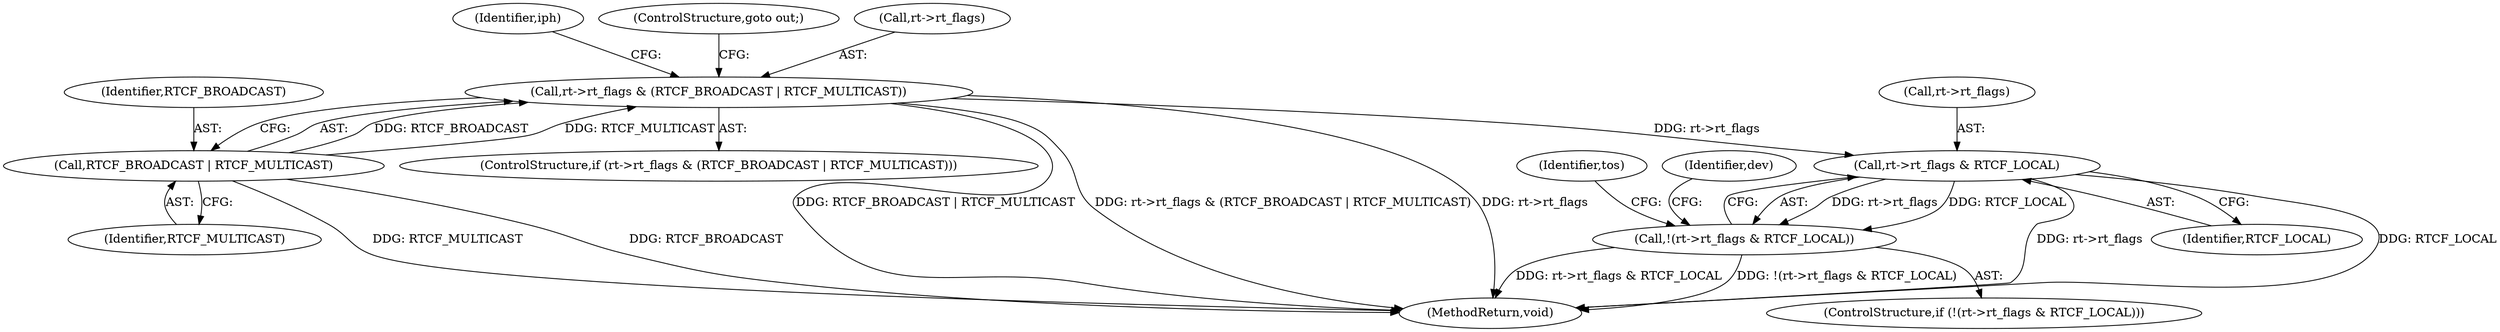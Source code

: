 digraph "0_linux_f6d8bd051c391c1c0458a30b2a7abcd939329259_13@pointer" {
"1000240" [label="(Call,rt->rt_flags & RTCF_LOCAL)"];
"1000174" [label="(Call,rt->rt_flags & (RTCF_BROADCAST | RTCF_MULTICAST))"];
"1000178" [label="(Call,RTCF_BROADCAST | RTCF_MULTICAST)"];
"1000239" [label="(Call,!(rt->rt_flags & RTCF_LOCAL))"];
"1000281" [label="(Identifier,tos)"];
"1000239" [label="(Call,!(rt->rt_flags & RTCF_LOCAL))"];
"1000241" [label="(Call,rt->rt_flags)"];
"1000178" [label="(Call,RTCF_BROADCAST | RTCF_MULTICAST)"];
"1000174" [label="(Call,rt->rt_flags & (RTCF_BROADCAST | RTCF_MULTICAST))"];
"1000185" [label="(Identifier,iph)"];
"1000180" [label="(Identifier,RTCF_MULTICAST)"];
"1000240" [label="(Call,rt->rt_flags & RTCF_LOCAL)"];
"1000181" [label="(ControlStructure,goto out;)"];
"1000238" [label="(ControlStructure,if (!(rt->rt_flags & RTCF_LOCAL)))"];
"1000173" [label="(ControlStructure,if (rt->rt_flags & (RTCF_BROADCAST | RTCF_MULTICAST)))"];
"1000248" [label="(Identifier,dev)"];
"1000179" [label="(Identifier,RTCF_BROADCAST)"];
"1000175" [label="(Call,rt->rt_flags)"];
"1000475" [label="(MethodReturn,void)"];
"1000244" [label="(Identifier,RTCF_LOCAL)"];
"1000240" -> "1000239"  [label="AST: "];
"1000240" -> "1000244"  [label="CFG: "];
"1000241" -> "1000240"  [label="AST: "];
"1000244" -> "1000240"  [label="AST: "];
"1000239" -> "1000240"  [label="CFG: "];
"1000240" -> "1000475"  [label="DDG: RTCF_LOCAL"];
"1000240" -> "1000475"  [label="DDG: rt->rt_flags"];
"1000240" -> "1000239"  [label="DDG: rt->rt_flags"];
"1000240" -> "1000239"  [label="DDG: RTCF_LOCAL"];
"1000174" -> "1000240"  [label="DDG: rt->rt_flags"];
"1000174" -> "1000173"  [label="AST: "];
"1000174" -> "1000178"  [label="CFG: "];
"1000175" -> "1000174"  [label="AST: "];
"1000178" -> "1000174"  [label="AST: "];
"1000181" -> "1000174"  [label="CFG: "];
"1000185" -> "1000174"  [label="CFG: "];
"1000174" -> "1000475"  [label="DDG: RTCF_BROADCAST | RTCF_MULTICAST"];
"1000174" -> "1000475"  [label="DDG: rt->rt_flags & (RTCF_BROADCAST | RTCF_MULTICAST)"];
"1000174" -> "1000475"  [label="DDG: rt->rt_flags"];
"1000178" -> "1000174"  [label="DDG: RTCF_BROADCAST"];
"1000178" -> "1000174"  [label="DDG: RTCF_MULTICAST"];
"1000178" -> "1000180"  [label="CFG: "];
"1000179" -> "1000178"  [label="AST: "];
"1000180" -> "1000178"  [label="AST: "];
"1000178" -> "1000475"  [label="DDG: RTCF_BROADCAST"];
"1000178" -> "1000475"  [label="DDG: RTCF_MULTICAST"];
"1000239" -> "1000238"  [label="AST: "];
"1000248" -> "1000239"  [label="CFG: "];
"1000281" -> "1000239"  [label="CFG: "];
"1000239" -> "1000475"  [label="DDG: !(rt->rt_flags & RTCF_LOCAL)"];
"1000239" -> "1000475"  [label="DDG: rt->rt_flags & RTCF_LOCAL"];
}
